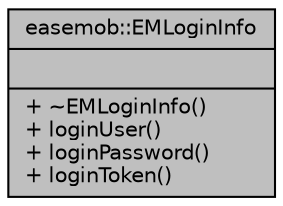 digraph "easemob::EMLoginInfo"
{
  edge [fontname="Helvetica",fontsize="10",labelfontname="Helvetica",labelfontsize="10"];
  node [fontname="Helvetica",fontsize="10",shape=record];
  Node1 [label="{easemob::EMLoginInfo\n||+ ~EMLoginInfo()\l+ loginUser()\l+ loginPassword()\l+ loginToken()\l}",height=0.2,width=0.4,color="black", fillcolor="grey75", style="filled" fontcolor="black"];
}
